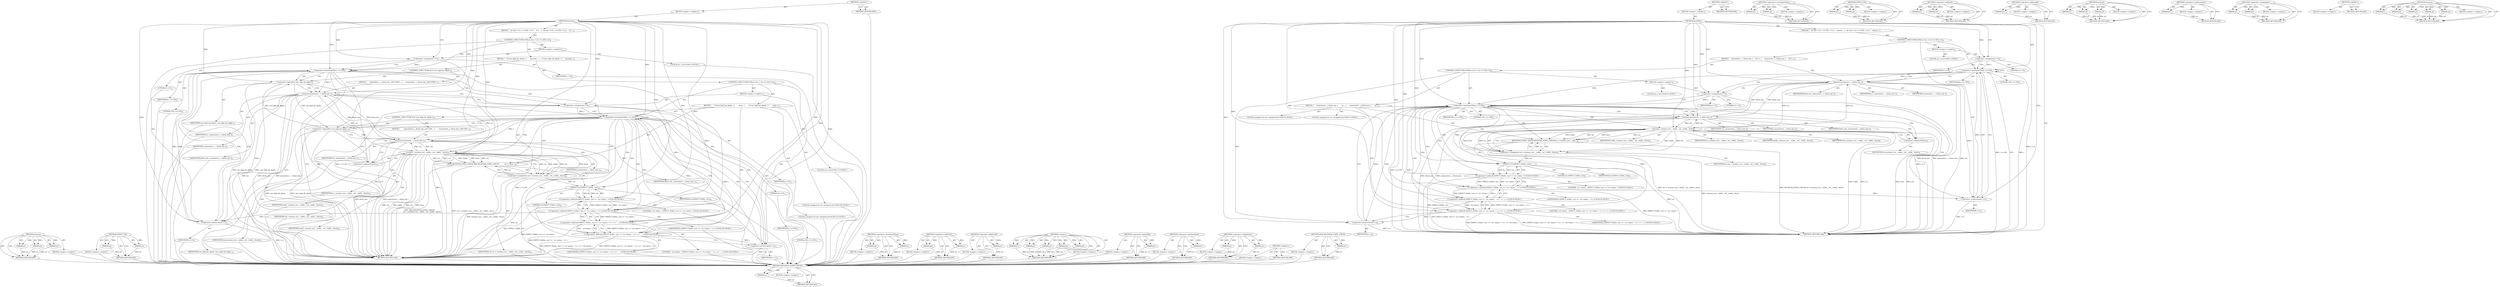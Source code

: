 digraph "ASM_REGISTER_STATE_CHECK" {
vulnerable_106 [label=<(METHOD,REGISTER_STATE_CHECK)>];
vulnerable_107 [label=<(PARAM,p1)>];
vulnerable_108 [label=<(BLOCK,&lt;empty&gt;,&lt;empty&gt;)>];
vulnerable_109 [label=<(METHOD_RETURN,ANY)>];
vulnerable_6 [label=<(METHOD,&lt;global&gt;)<SUB>1</SUB>>];
vulnerable_7 [label=<(BLOCK,&lt;empty&gt;,&lt;empty&gt;)<SUB>1</SUB>>];
vulnerable_8 [label=<(METHOD,ZeroTest)<SUB>1</SUB>>];
vulnerable_9 [label=<(BLOCK,{
   for (int i = 0; i &lt;= 255; ++i) {
    memse...,{
   for (int i = 0; i &lt;= 255; ++i) {
    memse...)<SUB>1</SUB>>];
vulnerable_10 [label=<(CONTROL_STRUCTURE,FOR,for (int i = 0;i &lt;= 255;++i))<SUB>2</SUB>>];
vulnerable_11 [label=<(BLOCK,&lt;empty&gt;,&lt;empty&gt;)<SUB>2</SUB>>];
vulnerable_12 [label="<(LOCAL,int i: int)<SUB>2</SUB>>"];
vulnerable_13 [label=<(&lt;operator&gt;.assignment,i = 0)<SUB>2</SUB>>];
vulnerable_14 [label=<(IDENTIFIER,i,i = 0)<SUB>2</SUB>>];
vulnerable_15 [label=<(LITERAL,0,i = 0)<SUB>2</SUB>>];
vulnerable_16 [label=<(&lt;operator&gt;.lessEqualsThan,i &lt;= 255)<SUB>2</SUB>>];
vulnerable_17 [label=<(IDENTIFIER,i,i &lt;= 255)<SUB>2</SUB>>];
vulnerable_18 [label=<(LITERAL,255,i &lt;= 255)<SUB>2</SUB>>];
vulnerable_19 [label=<(&lt;operator&gt;.preIncrement,++i)<SUB>2</SUB>>];
vulnerable_20 [label=<(IDENTIFIER,i,++i)<SUB>2</SUB>>];
vulnerable_21 [label=<(BLOCK,{
    memset(src_, i, block_size_);
     for (i...,{
    memset(src_, i, block_size_);
     for (i...)<SUB>2</SUB>>];
vulnerable_22 [label=<(memset,memset(src_, i, block_size_))<SUB>3</SUB>>];
vulnerable_23 [label=<(IDENTIFIER,src_,memset(src_, i, block_size_))<SUB>3</SUB>>];
vulnerable_24 [label=<(IDENTIFIER,i,memset(src_, i, block_size_))<SUB>3</SUB>>];
vulnerable_25 [label=<(IDENTIFIER,block_size_,memset(src_, i, block_size_))<SUB>3</SUB>>];
vulnerable_26 [label=<(CONTROL_STRUCTURE,FOR,for (int j = 0;j &lt;= 255;++j))<SUB>4</SUB>>];
vulnerable_27 [label=<(BLOCK,&lt;empty&gt;,&lt;empty&gt;)<SUB>4</SUB>>];
vulnerable_28 [label="<(LOCAL,int j: int)<SUB>4</SUB>>"];
vulnerable_29 [label=<(&lt;operator&gt;.assignment,j = 0)<SUB>4</SUB>>];
vulnerable_30 [label=<(IDENTIFIER,j,j = 0)<SUB>4</SUB>>];
vulnerable_31 [label=<(LITERAL,0,j = 0)<SUB>4</SUB>>];
vulnerable_32 [label=<(&lt;operator&gt;.lessEqualsThan,j &lt;= 255)<SUB>4</SUB>>];
vulnerable_33 [label=<(IDENTIFIER,j,j &lt;= 255)<SUB>4</SUB>>];
vulnerable_34 [label=<(LITERAL,255,j &lt;= 255)<SUB>4</SUB>>];
vulnerable_35 [label=<(&lt;operator&gt;.preIncrement,++j)<SUB>4</SUB>>];
vulnerable_36 [label=<(IDENTIFIER,j,++j)<SUB>4</SUB>>];
vulnerable_37 [label=<(BLOCK,{
      memset(ref_, j, block_size_);
       un...,{
      memset(ref_, j, block_size_);
       un...)<SUB>4</SUB>>];
vulnerable_38 [label=<(memset,memset(ref_, j, block_size_))<SUB>5</SUB>>];
vulnerable_39 [label=<(IDENTIFIER,ref_,memset(ref_, j, block_size_))<SUB>5</SUB>>];
vulnerable_40 [label=<(IDENTIFIER,j,memset(ref_, j, block_size_))<SUB>5</SUB>>];
vulnerable_41 [label=<(IDENTIFIER,block_size_,memset(ref_, j, block_size_))<SUB>5</SUB>>];
vulnerable_42 [label="<(LOCAL,unsigned int sse: unsigned int)<SUB>6</SUB>>"];
vulnerable_43 [label="<(LOCAL,unsigned int var: unsigned int)<SUB>7</SUB>>"];
vulnerable_44 [label=<(REGISTER_STATE_CHECK,REGISTER_STATE_CHECK(var = variance_(src_, widt...)<SUB>8</SUB>>];
vulnerable_45 [label=<(&lt;operator&gt;.assignment,var = variance_(src_, width_, ref_, width_, &amp;sse))<SUB>8</SUB>>];
vulnerable_46 [label=<(IDENTIFIER,var,var = variance_(src_, width_, ref_, width_, &amp;sse))<SUB>8</SUB>>];
vulnerable_47 [label=<(variance_,variance_(src_, width_, ref_, width_, &amp;sse))<SUB>8</SUB>>];
vulnerable_48 [label=<(IDENTIFIER,src_,variance_(src_, width_, ref_, width_, &amp;sse))<SUB>8</SUB>>];
vulnerable_49 [label=<(IDENTIFIER,width_,variance_(src_, width_, ref_, width_, &amp;sse))<SUB>8</SUB>>];
vulnerable_50 [label=<(IDENTIFIER,ref_,variance_(src_, width_, ref_, width_, &amp;sse))<SUB>8</SUB>>];
vulnerable_51 [label=<(IDENTIFIER,width_,variance_(src_, width_, ref_, width_, &amp;sse))<SUB>8</SUB>>];
vulnerable_52 [label=<(&lt;operator&gt;.addressOf,&amp;sse)<SUB>8</SUB>>];
vulnerable_53 [label=<(IDENTIFIER,sse,variance_(src_, width_, ref_, width_, &amp;sse))<SUB>8</SUB>>];
vulnerable_54 [label="<(&lt;operator&gt;.shiftLeft,EXPECT_EQ(0u, var) &lt;&lt; &quot;src values: &quot; &lt;&lt; i &lt;&lt; &quot;r...)<SUB>9</SUB>>"];
vulnerable_55 [label="<(&lt;operator&gt;.shiftLeft,EXPECT_EQ(0u, var) &lt;&lt; &quot;src values: &quot; &lt;&lt; i &lt;&lt; &quot;r...)<SUB>9</SUB>>"];
vulnerable_56 [label="<(&lt;operator&gt;.shiftLeft,EXPECT_EQ(0u, var) &lt;&lt; &quot;src values: &quot; &lt;&lt; i)<SUB>9</SUB>>"];
vulnerable_57 [label="<(&lt;operator&gt;.shiftLeft,EXPECT_EQ(0u, var) &lt;&lt; &quot;src values: &quot;)<SUB>9</SUB>>"];
vulnerable_58 [label=<(EXPECT_EQ,EXPECT_EQ(0u, var))<SUB>9</SUB>>];
vulnerable_59 [label=<(LITERAL,0u,EXPECT_EQ(0u, var))<SUB>9</SUB>>];
vulnerable_60 [label=<(IDENTIFIER,var,EXPECT_EQ(0u, var))<SUB>9</SUB>>];
vulnerable_61 [label="<(LITERAL,&quot;src values: &quot;,EXPECT_EQ(0u, var) &lt;&lt; &quot;src values: &quot;)<SUB>9</SUB>>"];
vulnerable_62 [label="<(IDENTIFIER,i,EXPECT_EQ(0u, var) &lt;&lt; &quot;src values: &quot; &lt;&lt; i)<SUB>9</SUB>>"];
vulnerable_63 [label="<(LITERAL,&quot;ref values: &quot;,EXPECT_EQ(0u, var) &lt;&lt; &quot;src values: &quot; &lt;&lt; i &lt;&lt; &quot;r...)<SUB>9</SUB>>"];
vulnerable_64 [label="<(IDENTIFIER,j,EXPECT_EQ(0u, var) &lt;&lt; &quot;src values: &quot; &lt;&lt; i &lt;&lt; &quot;r...)<SUB>9</SUB>>"];
vulnerable_65 [label=<(METHOD_RETURN,void)<SUB>1</SUB>>];
vulnerable_67 [label=<(METHOD_RETURN,ANY)<SUB>1</SUB>>];
vulnerable_91 [label=<(METHOD,&lt;operator&gt;.lessEqualsThan)>];
vulnerable_92 [label=<(PARAM,p1)>];
vulnerable_93 [label=<(PARAM,p2)>];
vulnerable_94 [label=<(BLOCK,&lt;empty&gt;,&lt;empty&gt;)>];
vulnerable_95 [label=<(METHOD_RETURN,ANY)>];
vulnerable_127 [label=<(METHOD,EXPECT_EQ)>];
vulnerable_128 [label=<(PARAM,p1)>];
vulnerable_129 [label=<(PARAM,p2)>];
vulnerable_130 [label=<(BLOCK,&lt;empty&gt;,&lt;empty&gt;)>];
vulnerable_131 [label=<(METHOD_RETURN,ANY)>];
vulnerable_122 [label=<(METHOD,&lt;operator&gt;.shiftLeft)>];
vulnerable_123 [label=<(PARAM,p1)>];
vulnerable_124 [label=<(PARAM,p2)>];
vulnerable_125 [label=<(BLOCK,&lt;empty&gt;,&lt;empty&gt;)>];
vulnerable_126 [label=<(METHOD_RETURN,ANY)>];
vulnerable_118 [label=<(METHOD,&lt;operator&gt;.addressOf)>];
vulnerable_119 [label=<(PARAM,p1)>];
vulnerable_120 [label=<(BLOCK,&lt;empty&gt;,&lt;empty&gt;)>];
vulnerable_121 [label=<(METHOD_RETURN,ANY)>];
vulnerable_100 [label=<(METHOD,memset)>];
vulnerable_101 [label=<(PARAM,p1)>];
vulnerable_102 [label=<(PARAM,p2)>];
vulnerable_103 [label=<(PARAM,p3)>];
vulnerable_104 [label=<(BLOCK,&lt;empty&gt;,&lt;empty&gt;)>];
vulnerable_105 [label=<(METHOD_RETURN,ANY)>];
vulnerable_96 [label=<(METHOD,&lt;operator&gt;.preIncrement)>];
vulnerable_97 [label=<(PARAM,p1)>];
vulnerable_98 [label=<(BLOCK,&lt;empty&gt;,&lt;empty&gt;)>];
vulnerable_99 [label=<(METHOD_RETURN,ANY)>];
vulnerable_86 [label=<(METHOD,&lt;operator&gt;.assignment)>];
vulnerable_87 [label=<(PARAM,p1)>];
vulnerable_88 [label=<(PARAM,p2)>];
vulnerable_89 [label=<(BLOCK,&lt;empty&gt;,&lt;empty&gt;)>];
vulnerable_90 [label=<(METHOD_RETURN,ANY)>];
vulnerable_80 [label=<(METHOD,&lt;global&gt;)<SUB>1</SUB>>];
vulnerable_81 [label=<(BLOCK,&lt;empty&gt;,&lt;empty&gt;)>];
vulnerable_82 [label=<(METHOD_RETURN,ANY)>];
vulnerable_110 [label=<(METHOD,variance_)>];
vulnerable_111 [label=<(PARAM,p1)>];
vulnerable_112 [label=<(PARAM,p2)>];
vulnerable_113 [label=<(PARAM,p3)>];
vulnerable_114 [label=<(PARAM,p4)>];
vulnerable_115 [label=<(PARAM,p5)>];
vulnerable_116 [label=<(BLOCK,&lt;empty&gt;,&lt;empty&gt;)>];
vulnerable_117 [label=<(METHOD_RETURN,ANY)>];
fixed_114 [label=<(METHOD,memset)>];
fixed_115 [label=<(PARAM,p1)>];
fixed_116 [label=<(PARAM,p2)>];
fixed_117 [label=<(PARAM,p3)>];
fixed_118 [label=<(BLOCK,&lt;empty&gt;,&lt;empty&gt;)>];
fixed_119 [label=<(METHOD_RETURN,ANY)>];
fixed_141 [label=<(METHOD,EXPECT_EQ)>];
fixed_142 [label=<(PARAM,p1)>];
fixed_143 [label=<(PARAM,p2)>];
fixed_144 [label=<(BLOCK,&lt;empty&gt;,&lt;empty&gt;)>];
fixed_145 [label=<(METHOD_RETURN,ANY)>];
fixed_6 [label=<(METHOD,&lt;global&gt;)<SUB>1</SUB>>];
fixed_7 [label=<(BLOCK,&lt;empty&gt;,&lt;empty&gt;)<SUB>1</SUB>>];
fixed_8 [label=<(METHOD,ZeroTest)<SUB>1</SUB>>];
fixed_9 [label=<(BLOCK,{
   for (int i = 0; i &lt;= 255; ++i) {
    if (!...,{
   for (int i = 0; i &lt;= 255; ++i) {
    if (!...)<SUB>1</SUB>>];
fixed_10 [label=<(CONTROL_STRUCTURE,FOR,for (int i = 0;i &lt;= 255;++i))<SUB>2</SUB>>];
fixed_11 [label=<(BLOCK,&lt;empty&gt;,&lt;empty&gt;)<SUB>2</SUB>>];
fixed_12 [label="<(LOCAL,int i: int)<SUB>2</SUB>>"];
fixed_13 [label=<(&lt;operator&gt;.assignment,i = 0)<SUB>2</SUB>>];
fixed_14 [label=<(IDENTIFIER,i,i = 0)<SUB>2</SUB>>];
fixed_15 [label=<(LITERAL,0,i = 0)<SUB>2</SUB>>];
fixed_16 [label=<(&lt;operator&gt;.lessEqualsThan,i &lt;= 255)<SUB>2</SUB>>];
fixed_17 [label=<(IDENTIFIER,i,i &lt;= 255)<SUB>2</SUB>>];
fixed_18 [label=<(LITERAL,255,i &lt;= 255)<SUB>2</SUB>>];
fixed_19 [label=<(&lt;operator&gt;.preIncrement,++i)<SUB>2</SUB>>];
fixed_20 [label=<(IDENTIFIER,i,++i)<SUB>2</SUB>>];
fixed_21 [label=<(BLOCK,{
    if (!use_high_bit_depth_) {
      memset(...,{
    if (!use_high_bit_depth_) {
      memset(...)<SUB>2</SUB>>];
fixed_22 [label=<(CONTROL_STRUCTURE,IF,if (!use_high_bit_depth_))<SUB>3</SUB>>];
fixed_23 [label=<(&lt;operator&gt;.logicalNot,!use_high_bit_depth_)<SUB>3</SUB>>];
fixed_24 [label=<(IDENTIFIER,use_high_bit_depth_,!use_high_bit_depth_)<SUB>3</SUB>>];
fixed_25 [label=<(BLOCK,{
      memset(src_, i, block_size_);
#if CONFI...,{
      memset(src_, i, block_size_);
#if CONFI...)<SUB>3</SUB>>];
fixed_26 [label=<(memset,memset(src_, i, block_size_))<SUB>4</SUB>>];
fixed_27 [label=<(IDENTIFIER,src_,memset(src_, i, block_size_))<SUB>4</SUB>>];
fixed_28 [label=<(IDENTIFIER,i,memset(src_, i, block_size_))<SUB>4</SUB>>];
fixed_29 [label=<(IDENTIFIER,block_size_,memset(src_, i, block_size_))<SUB>4</SUB>>];
fixed_30 [label=<(CONTROL_STRUCTURE,FOR,for (int j = 0;j &lt;= 255;++j))<SUB>11</SUB>>];
fixed_31 [label=<(BLOCK,&lt;empty&gt;,&lt;empty&gt;)<SUB>11</SUB>>];
fixed_32 [label="<(LOCAL,int j: int)<SUB>11</SUB>>"];
fixed_33 [label=<(&lt;operator&gt;.assignment,j = 0)<SUB>11</SUB>>];
fixed_34 [label=<(IDENTIFIER,j,j = 0)<SUB>11</SUB>>];
fixed_35 [label=<(LITERAL,0,j = 0)<SUB>11</SUB>>];
fixed_36 [label=<(&lt;operator&gt;.lessEqualsThan,j &lt;= 255)<SUB>11</SUB>>];
fixed_37 [label=<(IDENTIFIER,j,j &lt;= 255)<SUB>11</SUB>>];
fixed_38 [label=<(LITERAL,255,j &lt;= 255)<SUB>11</SUB>>];
fixed_39 [label=<(&lt;operator&gt;.preIncrement,++j)<SUB>11</SUB>>];
fixed_40 [label=<(IDENTIFIER,j,++j)<SUB>11</SUB>>];
fixed_41 [label=<(BLOCK,{
      if (!use_high_bit_depth_) {
        mem...,{
      if (!use_high_bit_depth_) {
        mem...)<SUB>11</SUB>>];
fixed_42 [label=<(CONTROL_STRUCTURE,IF,if (!use_high_bit_depth_))<SUB>12</SUB>>];
fixed_43 [label=<(&lt;operator&gt;.logicalNot,!use_high_bit_depth_)<SUB>12</SUB>>];
fixed_44 [label=<(IDENTIFIER,use_high_bit_depth_,!use_high_bit_depth_)<SUB>12</SUB>>];
fixed_45 [label=<(BLOCK,{
        memset(ref_, j, block_size_);
#if CON...,{
        memset(ref_, j, block_size_);
#if CON...)<SUB>12</SUB>>];
fixed_46 [label=<(memset,memset(ref_, j, block_size_))<SUB>13</SUB>>];
fixed_47 [label=<(IDENTIFIER,ref_,memset(ref_, j, block_size_))<SUB>13</SUB>>];
fixed_48 [label=<(IDENTIFIER,j,memset(ref_, j, block_size_))<SUB>13</SUB>>];
fixed_49 [label=<(IDENTIFIER,block_size_,memset(ref_, j, block_size_))<SUB>13</SUB>>];
fixed_50 [label="<(LOCAL,unsigned int sse: unsigned int)<SUB>20</SUB>>"];
fixed_51 [label="<(LOCAL,unsigned int var: unsigned int)<SUB>21</SUB>>"];
fixed_52 [label=<(ASM_REGISTER_STATE_CHECK,ASM_REGISTER_STATE_CHECK(
          var = varia...)<SUB>22</SUB>>];
fixed_53 [label=<(&lt;operator&gt;.assignment,var = variance_(src_, width_, ref_, width_, &amp;sse))<SUB>23</SUB>>];
fixed_54 [label=<(IDENTIFIER,var,var = variance_(src_, width_, ref_, width_, &amp;sse))<SUB>23</SUB>>];
fixed_55 [label=<(variance_,variance_(src_, width_, ref_, width_, &amp;sse))<SUB>23</SUB>>];
fixed_56 [label=<(IDENTIFIER,src_,variance_(src_, width_, ref_, width_, &amp;sse))<SUB>23</SUB>>];
fixed_57 [label=<(IDENTIFIER,width_,variance_(src_, width_, ref_, width_, &amp;sse))<SUB>23</SUB>>];
fixed_58 [label=<(IDENTIFIER,ref_,variance_(src_, width_, ref_, width_, &amp;sse))<SUB>23</SUB>>];
fixed_59 [label=<(IDENTIFIER,width_,variance_(src_, width_, ref_, width_, &amp;sse))<SUB>23</SUB>>];
fixed_60 [label=<(&lt;operator&gt;.addressOf,&amp;sse)<SUB>23</SUB>>];
fixed_61 [label=<(IDENTIFIER,sse,variance_(src_, width_, ref_, width_, &amp;sse))<SUB>23</SUB>>];
fixed_62 [label="<(&lt;operator&gt;.shiftLeft,EXPECT_EQ(0u, var) &lt;&lt; &quot;src values: &quot; &lt;&lt; i &lt;&lt; &quot; ...)<SUB>24</SUB>>"];
fixed_63 [label="<(&lt;operator&gt;.shiftLeft,EXPECT_EQ(0u, var) &lt;&lt; &quot;src values: &quot; &lt;&lt; i &lt;&lt; &quot; ...)<SUB>24</SUB>>"];
fixed_64 [label="<(&lt;operator&gt;.shiftLeft,EXPECT_EQ(0u, var) &lt;&lt; &quot;src values: &quot; &lt;&lt; i)<SUB>24</SUB>>"];
fixed_65 [label="<(&lt;operator&gt;.shiftLeft,EXPECT_EQ(0u, var) &lt;&lt; &quot;src values: &quot;)<SUB>24</SUB>>"];
fixed_66 [label=<(EXPECT_EQ,EXPECT_EQ(0u, var))<SUB>24</SUB>>];
fixed_67 [label=<(LITERAL,0u,EXPECT_EQ(0u, var))<SUB>24</SUB>>];
fixed_68 [label=<(IDENTIFIER,var,EXPECT_EQ(0u, var))<SUB>24</SUB>>];
fixed_69 [label="<(LITERAL,&quot;src values: &quot;,EXPECT_EQ(0u, var) &lt;&lt; &quot;src values: &quot;)<SUB>24</SUB>>"];
fixed_70 [label="<(IDENTIFIER,i,EXPECT_EQ(0u, var) &lt;&lt; &quot;src values: &quot; &lt;&lt; i)<SUB>24</SUB>>"];
fixed_71 [label="<(LITERAL,&quot; ref values: &quot;,EXPECT_EQ(0u, var) &lt;&lt; &quot;src values: &quot; &lt;&lt; i &lt;&lt; &quot; ...)<SUB>24</SUB>>"];
fixed_72 [label="<(IDENTIFIER,j,EXPECT_EQ(0u, var) &lt;&lt; &quot;src values: &quot; &lt;&lt; i &lt;&lt; &quot; ...)<SUB>24</SUB>>"];
fixed_73 [label=<(METHOD_RETURN,void)<SUB>1</SUB>>];
fixed_75 [label=<(METHOD_RETURN,ANY)<SUB>1</SUB>>];
fixed_101 [label=<(METHOD,&lt;operator&gt;.lessEqualsThan)>];
fixed_102 [label=<(PARAM,p1)>];
fixed_103 [label=<(PARAM,p2)>];
fixed_104 [label=<(BLOCK,&lt;empty&gt;,&lt;empty&gt;)>];
fixed_105 [label=<(METHOD_RETURN,ANY)>];
fixed_136 [label=<(METHOD,&lt;operator&gt;.shiftLeft)>];
fixed_137 [label=<(PARAM,p1)>];
fixed_138 [label=<(PARAM,p2)>];
fixed_139 [label=<(BLOCK,&lt;empty&gt;,&lt;empty&gt;)>];
fixed_140 [label=<(METHOD_RETURN,ANY)>];
fixed_132 [label=<(METHOD,&lt;operator&gt;.addressOf)>];
fixed_133 [label=<(PARAM,p1)>];
fixed_134 [label=<(BLOCK,&lt;empty&gt;,&lt;empty&gt;)>];
fixed_135 [label=<(METHOD_RETURN,ANY)>];
fixed_124 [label=<(METHOD,variance_)>];
fixed_125 [label=<(PARAM,p1)>];
fixed_126 [label=<(PARAM,p2)>];
fixed_127 [label=<(PARAM,p3)>];
fixed_128 [label=<(PARAM,p4)>];
fixed_129 [label=<(PARAM,p5)>];
fixed_130 [label=<(BLOCK,&lt;empty&gt;,&lt;empty&gt;)>];
fixed_131 [label=<(METHOD_RETURN,ANY)>];
fixed_110 [label=<(METHOD,&lt;operator&gt;.logicalNot)>];
fixed_111 [label=<(PARAM,p1)>];
fixed_112 [label=<(BLOCK,&lt;empty&gt;,&lt;empty&gt;)>];
fixed_113 [label=<(METHOD_RETURN,ANY)>];
fixed_106 [label=<(METHOD,&lt;operator&gt;.preIncrement)>];
fixed_107 [label=<(PARAM,p1)>];
fixed_108 [label=<(BLOCK,&lt;empty&gt;,&lt;empty&gt;)>];
fixed_109 [label=<(METHOD_RETURN,ANY)>];
fixed_96 [label=<(METHOD,&lt;operator&gt;.assignment)>];
fixed_97 [label=<(PARAM,p1)>];
fixed_98 [label=<(PARAM,p2)>];
fixed_99 [label=<(BLOCK,&lt;empty&gt;,&lt;empty&gt;)>];
fixed_100 [label=<(METHOD_RETURN,ANY)>];
fixed_90 [label=<(METHOD,&lt;global&gt;)<SUB>1</SUB>>];
fixed_91 [label=<(BLOCK,&lt;empty&gt;,&lt;empty&gt;)>];
fixed_92 [label=<(METHOD_RETURN,ANY)>];
fixed_120 [label=<(METHOD,ASM_REGISTER_STATE_CHECK)>];
fixed_121 [label=<(PARAM,p1)>];
fixed_122 [label=<(BLOCK,&lt;empty&gt;,&lt;empty&gt;)>];
fixed_123 [label=<(METHOD_RETURN,ANY)>];
vulnerable_106 -> vulnerable_107  [key=0, label="AST: "];
vulnerable_106 -> vulnerable_107  [key=1, label="DDG: "];
vulnerable_106 -> vulnerable_108  [key=0, label="AST: "];
vulnerable_106 -> vulnerable_109  [key=0, label="AST: "];
vulnerable_106 -> vulnerable_109  [key=1, label="CFG: "];
vulnerable_107 -> vulnerable_109  [key=0, label="DDG: p1"];
vulnerable_6 -> vulnerable_7  [key=0, label="AST: "];
vulnerable_6 -> vulnerable_67  [key=0, label="AST: "];
vulnerable_6 -> vulnerable_67  [key=1, label="CFG: "];
vulnerable_7 -> vulnerable_8  [key=0, label="AST: "];
vulnerable_8 -> vulnerable_9  [key=0, label="AST: "];
vulnerable_8 -> vulnerable_65  [key=0, label="AST: "];
vulnerable_8 -> vulnerable_13  [key=0, label="CFG: "];
vulnerable_8 -> vulnerable_13  [key=1, label="DDG: "];
vulnerable_8 -> vulnerable_16  [key=0, label="DDG: "];
vulnerable_8 -> vulnerable_19  [key=0, label="DDG: "];
vulnerable_8 -> vulnerable_22  [key=0, label="DDG: "];
vulnerable_8 -> vulnerable_29  [key=0, label="DDG: "];
vulnerable_8 -> vulnerable_32  [key=0, label="DDG: "];
vulnerable_8 -> vulnerable_35  [key=0, label="DDG: "];
vulnerable_8 -> vulnerable_38  [key=0, label="DDG: "];
vulnerable_8 -> vulnerable_54  [key=0, label="DDG: "];
vulnerable_8 -> vulnerable_55  [key=0, label="DDG: "];
vulnerable_8 -> vulnerable_47  [key=0, label="DDG: "];
vulnerable_8 -> vulnerable_56  [key=0, label="DDG: "];
vulnerable_8 -> vulnerable_57  [key=0, label="DDG: "];
vulnerable_8 -> vulnerable_58  [key=0, label="DDG: "];
vulnerable_9 -> vulnerable_10  [key=0, label="AST: "];
vulnerable_10 -> vulnerable_11  [key=0, label="AST: "];
vulnerable_10 -> vulnerable_16  [key=0, label="AST: "];
vulnerable_10 -> vulnerable_19  [key=0, label="AST: "];
vulnerable_10 -> vulnerable_21  [key=0, label="AST: "];
vulnerable_11 -> vulnerable_12  [key=0, label="AST: "];
vulnerable_11 -> vulnerable_13  [key=0, label="AST: "];
vulnerable_13 -> vulnerable_14  [key=0, label="AST: "];
vulnerable_13 -> vulnerable_15  [key=0, label="AST: "];
vulnerable_13 -> vulnerable_16  [key=0, label="CFG: "];
vulnerable_13 -> vulnerable_16  [key=1, label="DDG: i"];
vulnerable_13 -> vulnerable_65  [key=0, label="DDG: i = 0"];
vulnerable_16 -> vulnerable_17  [key=0, label="AST: "];
vulnerable_16 -> vulnerable_18  [key=0, label="AST: "];
vulnerable_16 -> vulnerable_65  [key=0, label="CFG: "];
vulnerable_16 -> vulnerable_65  [key=1, label="DDG: i"];
vulnerable_16 -> vulnerable_65  [key=2, label="DDG: i &lt;= 255"];
vulnerable_16 -> vulnerable_22  [key=0, label="CFG: "];
vulnerable_16 -> vulnerable_22  [key=1, label="DDG: i"];
vulnerable_16 -> vulnerable_22  [key=2, label="CDG: "];
vulnerable_16 -> vulnerable_16  [key=0, label="CDG: "];
vulnerable_16 -> vulnerable_32  [key=0, label="CDG: "];
vulnerable_16 -> vulnerable_19  [key=0, label="CDG: "];
vulnerable_16 -> vulnerable_29  [key=0, label="CDG: "];
vulnerable_19 -> vulnerable_20  [key=0, label="AST: "];
vulnerable_19 -> vulnerable_16  [key=0, label="CFG: "];
vulnerable_19 -> vulnerable_16  [key=1, label="DDG: i"];
vulnerable_19 -> vulnerable_65  [key=0, label="DDG: ++i"];
vulnerable_21 -> vulnerable_22  [key=0, label="AST: "];
vulnerable_21 -> vulnerable_26  [key=0, label="AST: "];
vulnerable_22 -> vulnerable_23  [key=0, label="AST: "];
vulnerable_22 -> vulnerable_24  [key=0, label="AST: "];
vulnerable_22 -> vulnerable_25  [key=0, label="AST: "];
vulnerable_22 -> vulnerable_29  [key=0, label="CFG: "];
vulnerable_22 -> vulnerable_65  [key=0, label="DDG: src_"];
vulnerable_22 -> vulnerable_65  [key=1, label="DDG: block_size_"];
vulnerable_22 -> vulnerable_65  [key=2, label="DDG: memset(src_, i, block_size_)"];
vulnerable_22 -> vulnerable_19  [key=0, label="DDG: i"];
vulnerable_22 -> vulnerable_38  [key=0, label="DDG: block_size_"];
vulnerable_22 -> vulnerable_47  [key=0, label="DDG: src_"];
vulnerable_22 -> vulnerable_56  [key=0, label="DDG: i"];
vulnerable_26 -> vulnerable_27  [key=0, label="AST: "];
vulnerable_26 -> vulnerable_32  [key=0, label="AST: "];
vulnerable_26 -> vulnerable_35  [key=0, label="AST: "];
vulnerable_26 -> vulnerable_37  [key=0, label="AST: "];
vulnerable_27 -> vulnerable_28  [key=0, label="AST: "];
vulnerable_27 -> vulnerable_29  [key=0, label="AST: "];
vulnerable_29 -> vulnerable_30  [key=0, label="AST: "];
vulnerable_29 -> vulnerable_31  [key=0, label="AST: "];
vulnerable_29 -> vulnerable_32  [key=0, label="CFG: "];
vulnerable_29 -> vulnerable_32  [key=1, label="DDG: j"];
vulnerable_29 -> vulnerable_65  [key=0, label="DDG: j = 0"];
vulnerable_32 -> vulnerable_33  [key=0, label="AST: "];
vulnerable_32 -> vulnerable_34  [key=0, label="AST: "];
vulnerable_32 -> vulnerable_38  [key=0, label="CFG: "];
vulnerable_32 -> vulnerable_38  [key=1, label="DDG: j"];
vulnerable_32 -> vulnerable_38  [key=2, label="CDG: "];
vulnerable_32 -> vulnerable_19  [key=0, label="CFG: "];
vulnerable_32 -> vulnerable_65  [key=0, label="DDG: j"];
vulnerable_32 -> vulnerable_65  [key=1, label="DDG: j &lt;= 255"];
vulnerable_32 -> vulnerable_47  [key=0, label="CDG: "];
vulnerable_32 -> vulnerable_32  [key=0, label="CDG: "];
vulnerable_32 -> vulnerable_58  [key=0, label="CDG: "];
vulnerable_32 -> vulnerable_57  [key=0, label="CDG: "];
vulnerable_32 -> vulnerable_52  [key=0, label="CDG: "];
vulnerable_32 -> vulnerable_56  [key=0, label="CDG: "];
vulnerable_32 -> vulnerable_45  [key=0, label="CDG: "];
vulnerable_32 -> vulnerable_44  [key=0, label="CDG: "];
vulnerable_32 -> vulnerable_35  [key=0, label="CDG: "];
vulnerable_32 -> vulnerable_55  [key=0, label="CDG: "];
vulnerable_32 -> vulnerable_54  [key=0, label="CDG: "];
vulnerable_35 -> vulnerable_36  [key=0, label="AST: "];
vulnerable_35 -> vulnerable_32  [key=0, label="CFG: "];
vulnerable_35 -> vulnerable_32  [key=1, label="DDG: j"];
vulnerable_35 -> vulnerable_65  [key=0, label="DDG: ++j"];
vulnerable_37 -> vulnerable_38  [key=0, label="AST: "];
vulnerable_37 -> vulnerable_42  [key=0, label="AST: "];
vulnerable_37 -> vulnerable_43  [key=0, label="AST: "];
vulnerable_37 -> vulnerable_44  [key=0, label="AST: "];
vulnerable_37 -> vulnerable_54  [key=0, label="AST: "];
vulnerable_38 -> vulnerable_39  [key=0, label="AST: "];
vulnerable_38 -> vulnerable_40  [key=0, label="AST: "];
vulnerable_38 -> vulnerable_41  [key=0, label="AST: "];
vulnerable_38 -> vulnerable_52  [key=0, label="CFG: "];
vulnerable_38 -> vulnerable_65  [key=0, label="DDG: block_size_"];
vulnerable_38 -> vulnerable_65  [key=1, label="DDG: memset(ref_, j, block_size_)"];
vulnerable_38 -> vulnerable_22  [key=0, label="DDG: block_size_"];
vulnerable_38 -> vulnerable_54  [key=0, label="DDG: j"];
vulnerable_38 -> vulnerable_47  [key=0, label="DDG: ref_"];
vulnerable_44 -> vulnerable_45  [key=0, label="AST: "];
vulnerable_44 -> vulnerable_58  [key=0, label="CFG: "];
vulnerable_44 -> vulnerable_65  [key=0, label="DDG: var = variance_(src_, width_, ref_, width_, &amp;sse)"];
vulnerable_44 -> vulnerable_65  [key=1, label="DDG: REGISTER_STATE_CHECK(var = variance_(src_, width_, ref_, width_, &amp;sse))"];
vulnerable_45 -> vulnerable_46  [key=0, label="AST: "];
vulnerable_45 -> vulnerable_47  [key=0, label="AST: "];
vulnerable_45 -> vulnerable_44  [key=0, label="CFG: "];
vulnerable_45 -> vulnerable_44  [key=1, label="DDG: var"];
vulnerable_45 -> vulnerable_65  [key=0, label="DDG: variance_(src_, width_, ref_, width_, &amp;sse)"];
vulnerable_45 -> vulnerable_58  [key=0, label="DDG: var"];
vulnerable_47 -> vulnerable_48  [key=0, label="AST: "];
vulnerable_47 -> vulnerable_49  [key=0, label="AST: "];
vulnerable_47 -> vulnerable_50  [key=0, label="AST: "];
vulnerable_47 -> vulnerable_51  [key=0, label="AST: "];
vulnerable_47 -> vulnerable_52  [key=0, label="AST: "];
vulnerable_47 -> vulnerable_45  [key=0, label="CFG: "];
vulnerable_47 -> vulnerable_45  [key=1, label="DDG: width_"];
vulnerable_47 -> vulnerable_45  [key=2, label="DDG: ref_"];
vulnerable_47 -> vulnerable_45  [key=3, label="DDG: &amp;sse"];
vulnerable_47 -> vulnerable_45  [key=4, label="DDG: src_"];
vulnerable_47 -> vulnerable_65  [key=0, label="DDG: src_"];
vulnerable_47 -> vulnerable_65  [key=1, label="DDG: width_"];
vulnerable_47 -> vulnerable_65  [key=2, label="DDG: ref_"];
vulnerable_47 -> vulnerable_65  [key=3, label="DDG: &amp;sse"];
vulnerable_47 -> vulnerable_22  [key=0, label="DDG: src_"];
vulnerable_47 -> vulnerable_38  [key=0, label="DDG: ref_"];
vulnerable_47 -> vulnerable_44  [key=0, label="DDG: width_"];
vulnerable_47 -> vulnerable_44  [key=1, label="DDG: ref_"];
vulnerable_47 -> vulnerable_44  [key=2, label="DDG: &amp;sse"];
vulnerable_47 -> vulnerable_44  [key=3, label="DDG: src_"];
vulnerable_52 -> vulnerable_53  [key=0, label="AST: "];
vulnerable_52 -> vulnerable_47  [key=0, label="CFG: "];
vulnerable_54 -> vulnerable_55  [key=0, label="AST: "];
vulnerable_54 -> vulnerable_64  [key=0, label="AST: "];
vulnerable_54 -> vulnerable_35  [key=0, label="CFG: "];
vulnerable_54 -> vulnerable_35  [key=1, label="DDG: j"];
vulnerable_54 -> vulnerable_65  [key=0, label="DDG: EXPECT_EQ(0u, var) &lt;&lt; &quot;src values: &quot; &lt;&lt; i &lt;&lt; &quot;ref values: &quot;"];
vulnerable_54 -> vulnerable_65  [key=1, label="DDG: EXPECT_EQ(0u, var) &lt;&lt; &quot;src values: &quot; &lt;&lt; i &lt;&lt; &quot;ref values: &quot; &lt;&lt; j"];
vulnerable_55 -> vulnerable_56  [key=0, label="AST: "];
vulnerable_55 -> vulnerable_63  [key=0, label="AST: "];
vulnerable_55 -> vulnerable_54  [key=0, label="CFG: "];
vulnerable_55 -> vulnerable_54  [key=1, label="DDG: EXPECT_EQ(0u, var) &lt;&lt; &quot;src values: &quot; &lt;&lt; i"];
vulnerable_55 -> vulnerable_54  [key=2, label="DDG: &quot;ref values: &quot;"];
vulnerable_55 -> vulnerable_65  [key=0, label="DDG: EXPECT_EQ(0u, var) &lt;&lt; &quot;src values: &quot; &lt;&lt; i"];
vulnerable_56 -> vulnerable_57  [key=0, label="AST: "];
vulnerable_56 -> vulnerable_62  [key=0, label="AST: "];
vulnerable_56 -> vulnerable_55  [key=0, label="CFG: "];
vulnerable_56 -> vulnerable_55  [key=1, label="DDG: EXPECT_EQ(0u, var) &lt;&lt; &quot;src values: &quot;"];
vulnerable_56 -> vulnerable_55  [key=2, label="DDG: i"];
vulnerable_56 -> vulnerable_65  [key=0, label="DDG: EXPECT_EQ(0u, var) &lt;&lt; &quot;src values: &quot;"];
vulnerable_56 -> vulnerable_19  [key=0, label="DDG: i"];
vulnerable_57 -> vulnerable_58  [key=0, label="AST: "];
vulnerable_57 -> vulnerable_61  [key=0, label="AST: "];
vulnerable_57 -> vulnerable_56  [key=0, label="CFG: "];
vulnerable_57 -> vulnerable_56  [key=1, label="DDG: EXPECT_EQ(0u, var)"];
vulnerable_57 -> vulnerable_56  [key=2, label="DDG: &quot;src values: &quot;"];
vulnerable_57 -> vulnerable_65  [key=0, label="DDG: EXPECT_EQ(0u, var)"];
vulnerable_58 -> vulnerable_59  [key=0, label="AST: "];
vulnerable_58 -> vulnerable_60  [key=0, label="AST: "];
vulnerable_58 -> vulnerable_57  [key=0, label="CFG: "];
vulnerable_58 -> vulnerable_57  [key=1, label="DDG: 0u"];
vulnerable_58 -> vulnerable_57  [key=2, label="DDG: var"];
vulnerable_58 -> vulnerable_65  [key=0, label="DDG: var"];
vulnerable_91 -> vulnerable_92  [key=0, label="AST: "];
vulnerable_91 -> vulnerable_92  [key=1, label="DDG: "];
vulnerable_91 -> vulnerable_94  [key=0, label="AST: "];
vulnerable_91 -> vulnerable_93  [key=0, label="AST: "];
vulnerable_91 -> vulnerable_93  [key=1, label="DDG: "];
vulnerable_91 -> vulnerable_95  [key=0, label="AST: "];
vulnerable_91 -> vulnerable_95  [key=1, label="CFG: "];
vulnerable_92 -> vulnerable_95  [key=0, label="DDG: p1"];
vulnerable_93 -> vulnerable_95  [key=0, label="DDG: p2"];
vulnerable_127 -> vulnerable_128  [key=0, label="AST: "];
vulnerable_127 -> vulnerable_128  [key=1, label="DDG: "];
vulnerable_127 -> vulnerable_130  [key=0, label="AST: "];
vulnerable_127 -> vulnerable_129  [key=0, label="AST: "];
vulnerable_127 -> vulnerable_129  [key=1, label="DDG: "];
vulnerable_127 -> vulnerable_131  [key=0, label="AST: "];
vulnerable_127 -> vulnerable_131  [key=1, label="CFG: "];
vulnerable_128 -> vulnerable_131  [key=0, label="DDG: p1"];
vulnerable_129 -> vulnerable_131  [key=0, label="DDG: p2"];
vulnerable_122 -> vulnerable_123  [key=0, label="AST: "];
vulnerable_122 -> vulnerable_123  [key=1, label="DDG: "];
vulnerable_122 -> vulnerable_125  [key=0, label="AST: "];
vulnerable_122 -> vulnerable_124  [key=0, label="AST: "];
vulnerable_122 -> vulnerable_124  [key=1, label="DDG: "];
vulnerable_122 -> vulnerable_126  [key=0, label="AST: "];
vulnerable_122 -> vulnerable_126  [key=1, label="CFG: "];
vulnerable_123 -> vulnerable_126  [key=0, label="DDG: p1"];
vulnerable_124 -> vulnerable_126  [key=0, label="DDG: p2"];
vulnerable_118 -> vulnerable_119  [key=0, label="AST: "];
vulnerable_118 -> vulnerable_119  [key=1, label="DDG: "];
vulnerable_118 -> vulnerable_120  [key=0, label="AST: "];
vulnerable_118 -> vulnerable_121  [key=0, label="AST: "];
vulnerable_118 -> vulnerable_121  [key=1, label="CFG: "];
vulnerable_119 -> vulnerable_121  [key=0, label="DDG: p1"];
vulnerable_100 -> vulnerable_101  [key=0, label="AST: "];
vulnerable_100 -> vulnerable_101  [key=1, label="DDG: "];
vulnerable_100 -> vulnerable_104  [key=0, label="AST: "];
vulnerable_100 -> vulnerable_102  [key=0, label="AST: "];
vulnerable_100 -> vulnerable_102  [key=1, label="DDG: "];
vulnerable_100 -> vulnerable_105  [key=0, label="AST: "];
vulnerable_100 -> vulnerable_105  [key=1, label="CFG: "];
vulnerable_100 -> vulnerable_103  [key=0, label="AST: "];
vulnerable_100 -> vulnerable_103  [key=1, label="DDG: "];
vulnerable_101 -> vulnerable_105  [key=0, label="DDG: p1"];
vulnerable_102 -> vulnerable_105  [key=0, label="DDG: p2"];
vulnerable_103 -> vulnerable_105  [key=0, label="DDG: p3"];
vulnerable_96 -> vulnerable_97  [key=0, label="AST: "];
vulnerable_96 -> vulnerable_97  [key=1, label="DDG: "];
vulnerable_96 -> vulnerable_98  [key=0, label="AST: "];
vulnerable_96 -> vulnerable_99  [key=0, label="AST: "];
vulnerable_96 -> vulnerable_99  [key=1, label="CFG: "];
vulnerable_97 -> vulnerable_99  [key=0, label="DDG: p1"];
vulnerable_86 -> vulnerable_87  [key=0, label="AST: "];
vulnerable_86 -> vulnerable_87  [key=1, label="DDG: "];
vulnerable_86 -> vulnerable_89  [key=0, label="AST: "];
vulnerable_86 -> vulnerable_88  [key=0, label="AST: "];
vulnerable_86 -> vulnerable_88  [key=1, label="DDG: "];
vulnerable_86 -> vulnerable_90  [key=0, label="AST: "];
vulnerable_86 -> vulnerable_90  [key=1, label="CFG: "];
vulnerable_87 -> vulnerable_90  [key=0, label="DDG: p1"];
vulnerable_88 -> vulnerable_90  [key=0, label="DDG: p2"];
vulnerable_80 -> vulnerable_81  [key=0, label="AST: "];
vulnerable_80 -> vulnerable_82  [key=0, label="AST: "];
vulnerable_80 -> vulnerable_82  [key=1, label="CFG: "];
vulnerable_110 -> vulnerable_111  [key=0, label="AST: "];
vulnerable_110 -> vulnerable_111  [key=1, label="DDG: "];
vulnerable_110 -> vulnerable_116  [key=0, label="AST: "];
vulnerable_110 -> vulnerable_112  [key=0, label="AST: "];
vulnerable_110 -> vulnerable_112  [key=1, label="DDG: "];
vulnerable_110 -> vulnerable_117  [key=0, label="AST: "];
vulnerable_110 -> vulnerable_117  [key=1, label="CFG: "];
vulnerable_110 -> vulnerable_113  [key=0, label="AST: "];
vulnerable_110 -> vulnerable_113  [key=1, label="DDG: "];
vulnerable_110 -> vulnerable_114  [key=0, label="AST: "];
vulnerable_110 -> vulnerable_114  [key=1, label="DDG: "];
vulnerable_110 -> vulnerable_115  [key=0, label="AST: "];
vulnerable_110 -> vulnerable_115  [key=1, label="DDG: "];
vulnerable_111 -> vulnerable_117  [key=0, label="DDG: p1"];
vulnerable_112 -> vulnerable_117  [key=0, label="DDG: p2"];
vulnerable_113 -> vulnerable_117  [key=0, label="DDG: p3"];
vulnerable_114 -> vulnerable_117  [key=0, label="DDG: p4"];
vulnerable_115 -> vulnerable_117  [key=0, label="DDG: p5"];
fixed_114 -> fixed_115  [key=0, label="AST: "];
fixed_114 -> fixed_115  [key=1, label="DDG: "];
fixed_114 -> fixed_118  [key=0, label="AST: "];
fixed_114 -> fixed_116  [key=0, label="AST: "];
fixed_114 -> fixed_116  [key=1, label="DDG: "];
fixed_114 -> fixed_119  [key=0, label="AST: "];
fixed_114 -> fixed_119  [key=1, label="CFG: "];
fixed_114 -> fixed_117  [key=0, label="AST: "];
fixed_114 -> fixed_117  [key=1, label="DDG: "];
fixed_115 -> fixed_119  [key=0, label="DDG: p1"];
fixed_116 -> fixed_119  [key=0, label="DDG: p2"];
fixed_117 -> fixed_119  [key=0, label="DDG: p3"];
fixed_118 -> vulnerable_106  [key=0];
fixed_119 -> vulnerable_106  [key=0];
fixed_141 -> fixed_142  [key=0, label="AST: "];
fixed_141 -> fixed_142  [key=1, label="DDG: "];
fixed_141 -> fixed_144  [key=0, label="AST: "];
fixed_141 -> fixed_143  [key=0, label="AST: "];
fixed_141 -> fixed_143  [key=1, label="DDG: "];
fixed_141 -> fixed_145  [key=0, label="AST: "];
fixed_141 -> fixed_145  [key=1, label="CFG: "];
fixed_142 -> fixed_145  [key=0, label="DDG: p1"];
fixed_143 -> fixed_145  [key=0, label="DDG: p2"];
fixed_144 -> vulnerable_106  [key=0];
fixed_145 -> vulnerable_106  [key=0];
fixed_6 -> fixed_7  [key=0, label="AST: "];
fixed_6 -> fixed_75  [key=0, label="AST: "];
fixed_6 -> fixed_75  [key=1, label="CFG: "];
fixed_7 -> fixed_8  [key=0, label="AST: "];
fixed_8 -> fixed_9  [key=0, label="AST: "];
fixed_8 -> fixed_73  [key=0, label="AST: "];
fixed_8 -> fixed_13  [key=0, label="CFG: "];
fixed_8 -> fixed_13  [key=1, label="DDG: "];
fixed_8 -> fixed_16  [key=0, label="DDG: "];
fixed_8 -> fixed_19  [key=0, label="DDG: "];
fixed_8 -> fixed_23  [key=0, label="DDG: "];
fixed_8 -> fixed_33  [key=0, label="DDG: "];
fixed_8 -> fixed_36  [key=0, label="DDG: "];
fixed_8 -> fixed_39  [key=0, label="DDG: "];
fixed_8 -> fixed_26  [key=0, label="DDG: "];
fixed_8 -> fixed_62  [key=0, label="DDG: "];
fixed_8 -> fixed_43  [key=0, label="DDG: "];
fixed_8 -> fixed_63  [key=0, label="DDG: "];
fixed_8 -> fixed_46  [key=0, label="DDG: "];
fixed_8 -> fixed_55  [key=0, label="DDG: "];
fixed_8 -> fixed_64  [key=0, label="DDG: "];
fixed_8 -> fixed_65  [key=0, label="DDG: "];
fixed_8 -> fixed_66  [key=0, label="DDG: "];
fixed_9 -> fixed_10  [key=0, label="AST: "];
fixed_10 -> fixed_11  [key=0, label="AST: "];
fixed_10 -> fixed_16  [key=0, label="AST: "];
fixed_10 -> fixed_19  [key=0, label="AST: "];
fixed_10 -> fixed_21  [key=0, label="AST: "];
fixed_11 -> fixed_12  [key=0, label="AST: "];
fixed_11 -> fixed_13  [key=0, label="AST: "];
fixed_12 -> vulnerable_106  [key=0];
fixed_13 -> fixed_14  [key=0, label="AST: "];
fixed_13 -> fixed_15  [key=0, label="AST: "];
fixed_13 -> fixed_16  [key=0, label="CFG: "];
fixed_13 -> fixed_16  [key=1, label="DDG: i"];
fixed_13 -> fixed_73  [key=0, label="DDG: i = 0"];
fixed_14 -> vulnerable_106  [key=0];
fixed_15 -> vulnerable_106  [key=0];
fixed_16 -> fixed_17  [key=0, label="AST: "];
fixed_16 -> fixed_18  [key=0, label="AST: "];
fixed_16 -> fixed_73  [key=0, label="CFG: "];
fixed_16 -> fixed_73  [key=1, label="DDG: i"];
fixed_16 -> fixed_73  [key=2, label="DDG: i &lt;= 255"];
fixed_16 -> fixed_23  [key=0, label="CFG: "];
fixed_16 -> fixed_23  [key=1, label="CDG: "];
fixed_16 -> fixed_19  [key=0, label="DDG: i"];
fixed_16 -> fixed_19  [key=1, label="CDG: "];
fixed_16 -> fixed_26  [key=0, label="DDG: i"];
fixed_16 -> fixed_64  [key=0, label="DDG: i"];
fixed_16 -> fixed_16  [key=0, label="CDG: "];
fixed_16 -> fixed_33  [key=0, label="CDG: "];
fixed_16 -> fixed_36  [key=0, label="CDG: "];
fixed_17 -> vulnerable_106  [key=0];
fixed_18 -> vulnerable_106  [key=0];
fixed_19 -> fixed_20  [key=0, label="AST: "];
fixed_19 -> fixed_16  [key=0, label="CFG: "];
fixed_19 -> fixed_16  [key=1, label="DDG: i"];
fixed_19 -> fixed_73  [key=0, label="DDG: ++i"];
fixed_20 -> vulnerable_106  [key=0];
fixed_21 -> fixed_22  [key=0, label="AST: "];
fixed_21 -> fixed_30  [key=0, label="AST: "];
fixed_22 -> fixed_23  [key=0, label="AST: "];
fixed_22 -> fixed_25  [key=0, label="AST: "];
fixed_23 -> fixed_24  [key=0, label="AST: "];
fixed_23 -> fixed_26  [key=0, label="CFG: "];
fixed_23 -> fixed_26  [key=1, label="CDG: "];
fixed_23 -> fixed_33  [key=0, label="CFG: "];
fixed_23 -> fixed_73  [key=0, label="DDG: use_high_bit_depth_"];
fixed_23 -> fixed_73  [key=1, label="DDG: !use_high_bit_depth_"];
fixed_23 -> fixed_43  [key=0, label="DDG: use_high_bit_depth_"];
fixed_24 -> vulnerable_106  [key=0];
fixed_25 -> fixed_26  [key=0, label="AST: "];
fixed_26 -> fixed_27  [key=0, label="AST: "];
fixed_26 -> fixed_28  [key=0, label="AST: "];
fixed_26 -> fixed_29  [key=0, label="AST: "];
fixed_26 -> fixed_33  [key=0, label="CFG: "];
fixed_26 -> fixed_73  [key=0, label="DDG: src_"];
fixed_26 -> fixed_73  [key=1, label="DDG: block_size_"];
fixed_26 -> fixed_73  [key=2, label="DDG: memset(src_, i, block_size_)"];
fixed_26 -> fixed_19  [key=0, label="DDG: i"];
fixed_26 -> fixed_46  [key=0, label="DDG: block_size_"];
fixed_26 -> fixed_55  [key=0, label="DDG: src_"];
fixed_26 -> fixed_64  [key=0, label="DDG: i"];
fixed_27 -> vulnerable_106  [key=0];
fixed_28 -> vulnerable_106  [key=0];
fixed_29 -> vulnerable_106  [key=0];
fixed_30 -> fixed_31  [key=0, label="AST: "];
fixed_30 -> fixed_36  [key=0, label="AST: "];
fixed_30 -> fixed_39  [key=0, label="AST: "];
fixed_30 -> fixed_41  [key=0, label="AST: "];
fixed_31 -> fixed_32  [key=0, label="AST: "];
fixed_31 -> fixed_33  [key=0, label="AST: "];
fixed_32 -> vulnerable_106  [key=0];
fixed_33 -> fixed_34  [key=0, label="AST: "];
fixed_33 -> fixed_35  [key=0, label="AST: "];
fixed_33 -> fixed_36  [key=0, label="CFG: "];
fixed_33 -> fixed_36  [key=1, label="DDG: j"];
fixed_33 -> fixed_73  [key=0, label="DDG: j = 0"];
fixed_34 -> vulnerable_106  [key=0];
fixed_35 -> vulnerable_106  [key=0];
fixed_36 -> fixed_37  [key=0, label="AST: "];
fixed_36 -> fixed_38  [key=0, label="AST: "];
fixed_36 -> fixed_43  [key=0, label="CFG: "];
fixed_36 -> fixed_43  [key=1, label="CDG: "];
fixed_36 -> fixed_19  [key=0, label="CFG: "];
fixed_36 -> fixed_73  [key=0, label="DDG: j"];
fixed_36 -> fixed_73  [key=1, label="DDG: j &lt;= 255"];
fixed_36 -> fixed_62  [key=0, label="DDG: j"];
fixed_36 -> fixed_62  [key=1, label="CDG: "];
fixed_36 -> fixed_46  [key=0, label="DDG: j"];
fixed_36 -> fixed_60  [key=0, label="CDG: "];
fixed_36 -> fixed_64  [key=0, label="CDG: "];
fixed_36 -> fixed_66  [key=0, label="CDG: "];
fixed_36 -> fixed_36  [key=0, label="CDG: "];
fixed_36 -> fixed_52  [key=0, label="CDG: "];
fixed_36 -> fixed_53  [key=0, label="CDG: "];
fixed_36 -> fixed_63  [key=0, label="CDG: "];
fixed_36 -> fixed_65  [key=0, label="CDG: "];
fixed_36 -> fixed_55  [key=0, label="CDG: "];
fixed_36 -> fixed_39  [key=0, label="CDG: "];
fixed_37 -> vulnerable_106  [key=0];
fixed_38 -> vulnerable_106  [key=0];
fixed_39 -> fixed_40  [key=0, label="AST: "];
fixed_39 -> fixed_36  [key=0, label="CFG: "];
fixed_39 -> fixed_36  [key=1, label="DDG: j"];
fixed_39 -> fixed_73  [key=0, label="DDG: ++j"];
fixed_40 -> vulnerable_106  [key=0];
fixed_41 -> fixed_42  [key=0, label="AST: "];
fixed_41 -> fixed_50  [key=0, label="AST: "];
fixed_41 -> fixed_51  [key=0, label="AST: "];
fixed_41 -> fixed_52  [key=0, label="AST: "];
fixed_41 -> fixed_62  [key=0, label="AST: "];
fixed_42 -> fixed_43  [key=0, label="AST: "];
fixed_42 -> fixed_45  [key=0, label="AST: "];
fixed_43 -> fixed_44  [key=0, label="AST: "];
fixed_43 -> fixed_46  [key=0, label="CFG: "];
fixed_43 -> fixed_46  [key=1, label="CDG: "];
fixed_43 -> fixed_60  [key=0, label="CFG: "];
fixed_43 -> fixed_73  [key=0, label="DDG: use_high_bit_depth_"];
fixed_43 -> fixed_73  [key=1, label="DDG: !use_high_bit_depth_"];
fixed_43 -> fixed_23  [key=0, label="DDG: use_high_bit_depth_"];
fixed_44 -> vulnerable_106  [key=0];
fixed_45 -> fixed_46  [key=0, label="AST: "];
fixed_46 -> fixed_47  [key=0, label="AST: "];
fixed_46 -> fixed_48  [key=0, label="AST: "];
fixed_46 -> fixed_49  [key=0, label="AST: "];
fixed_46 -> fixed_60  [key=0, label="CFG: "];
fixed_46 -> fixed_73  [key=0, label="DDG: block_size_"];
fixed_46 -> fixed_73  [key=1, label="DDG: memset(ref_, j, block_size_)"];
fixed_46 -> fixed_26  [key=0, label="DDG: block_size_"];
fixed_46 -> fixed_62  [key=0, label="DDG: j"];
fixed_46 -> fixed_55  [key=0, label="DDG: ref_"];
fixed_47 -> vulnerable_106  [key=0];
fixed_48 -> vulnerable_106  [key=0];
fixed_49 -> vulnerable_106  [key=0];
fixed_50 -> vulnerable_106  [key=0];
fixed_51 -> vulnerable_106  [key=0];
fixed_52 -> fixed_53  [key=0, label="AST: "];
fixed_52 -> fixed_66  [key=0, label="CFG: "];
fixed_52 -> fixed_73  [key=0, label="DDG: var = variance_(src_, width_, ref_, width_, &amp;sse)"];
fixed_52 -> fixed_73  [key=1, label="DDG: ASM_REGISTER_STATE_CHECK(
          var = variance_(src_, width_, ref_, width_, &amp;sse))"];
fixed_53 -> fixed_54  [key=0, label="AST: "];
fixed_53 -> fixed_55  [key=0, label="AST: "];
fixed_53 -> fixed_52  [key=0, label="CFG: "];
fixed_53 -> fixed_52  [key=1, label="DDG: var"];
fixed_53 -> fixed_73  [key=0, label="DDG: variance_(src_, width_, ref_, width_, &amp;sse)"];
fixed_53 -> fixed_66  [key=0, label="DDG: var"];
fixed_54 -> vulnerable_106  [key=0];
fixed_55 -> fixed_56  [key=0, label="AST: "];
fixed_55 -> fixed_57  [key=0, label="AST: "];
fixed_55 -> fixed_58  [key=0, label="AST: "];
fixed_55 -> fixed_59  [key=0, label="AST: "];
fixed_55 -> fixed_60  [key=0, label="AST: "];
fixed_55 -> fixed_53  [key=0, label="CFG: "];
fixed_55 -> fixed_53  [key=1, label="DDG: src_"];
fixed_55 -> fixed_53  [key=2, label="DDG: width_"];
fixed_55 -> fixed_53  [key=3, label="DDG: &amp;sse"];
fixed_55 -> fixed_53  [key=4, label="DDG: ref_"];
fixed_55 -> fixed_73  [key=0, label="DDG: src_"];
fixed_55 -> fixed_73  [key=1, label="DDG: width_"];
fixed_55 -> fixed_73  [key=2, label="DDG: ref_"];
fixed_55 -> fixed_73  [key=3, label="DDG: &amp;sse"];
fixed_55 -> fixed_26  [key=0, label="DDG: src_"];
fixed_55 -> fixed_52  [key=0, label="DDG: src_"];
fixed_55 -> fixed_52  [key=1, label="DDG: width_"];
fixed_55 -> fixed_52  [key=2, label="DDG: &amp;sse"];
fixed_55 -> fixed_52  [key=3, label="DDG: ref_"];
fixed_55 -> fixed_46  [key=0, label="DDG: ref_"];
fixed_56 -> vulnerable_106  [key=0];
fixed_57 -> vulnerable_106  [key=0];
fixed_58 -> vulnerable_106  [key=0];
fixed_59 -> vulnerable_106  [key=0];
fixed_60 -> fixed_61  [key=0, label="AST: "];
fixed_60 -> fixed_55  [key=0, label="CFG: "];
fixed_61 -> vulnerable_106  [key=0];
fixed_62 -> fixed_63  [key=0, label="AST: "];
fixed_62 -> fixed_72  [key=0, label="AST: "];
fixed_62 -> fixed_39  [key=0, label="CFG: "];
fixed_62 -> fixed_39  [key=1, label="DDG: j"];
fixed_62 -> fixed_73  [key=0, label="DDG: EXPECT_EQ(0u, var) &lt;&lt; &quot;src values: &quot; &lt;&lt; i &lt;&lt; &quot; ref values: &quot;"];
fixed_62 -> fixed_73  [key=1, label="DDG: EXPECT_EQ(0u, var) &lt;&lt; &quot;src values: &quot; &lt;&lt; i &lt;&lt; &quot; ref values: &quot; &lt;&lt; j"];
fixed_63 -> fixed_64  [key=0, label="AST: "];
fixed_63 -> fixed_71  [key=0, label="AST: "];
fixed_63 -> fixed_62  [key=0, label="CFG: "];
fixed_63 -> fixed_62  [key=1, label="DDG: EXPECT_EQ(0u, var) &lt;&lt; &quot;src values: &quot; &lt;&lt; i"];
fixed_63 -> fixed_62  [key=2, label="DDG: &quot; ref values: &quot;"];
fixed_63 -> fixed_73  [key=0, label="DDG: EXPECT_EQ(0u, var) &lt;&lt; &quot;src values: &quot; &lt;&lt; i"];
fixed_64 -> fixed_65  [key=0, label="AST: "];
fixed_64 -> fixed_70  [key=0, label="AST: "];
fixed_64 -> fixed_63  [key=0, label="CFG: "];
fixed_64 -> fixed_63  [key=1, label="DDG: EXPECT_EQ(0u, var) &lt;&lt; &quot;src values: &quot;"];
fixed_64 -> fixed_63  [key=2, label="DDG: i"];
fixed_64 -> fixed_73  [key=0, label="DDG: EXPECT_EQ(0u, var) &lt;&lt; &quot;src values: &quot;"];
fixed_64 -> fixed_19  [key=0, label="DDG: i"];
fixed_65 -> fixed_66  [key=0, label="AST: "];
fixed_65 -> fixed_69  [key=0, label="AST: "];
fixed_65 -> fixed_64  [key=0, label="CFG: "];
fixed_65 -> fixed_64  [key=1, label="DDG: EXPECT_EQ(0u, var)"];
fixed_65 -> fixed_64  [key=2, label="DDG: &quot;src values: &quot;"];
fixed_65 -> fixed_73  [key=0, label="DDG: EXPECT_EQ(0u, var)"];
fixed_66 -> fixed_67  [key=0, label="AST: "];
fixed_66 -> fixed_68  [key=0, label="AST: "];
fixed_66 -> fixed_65  [key=0, label="CFG: "];
fixed_66 -> fixed_65  [key=1, label="DDG: 0u"];
fixed_66 -> fixed_65  [key=2, label="DDG: var"];
fixed_66 -> fixed_73  [key=0, label="DDG: var"];
fixed_67 -> vulnerable_106  [key=0];
fixed_68 -> vulnerable_106  [key=0];
fixed_69 -> vulnerable_106  [key=0];
fixed_70 -> vulnerable_106  [key=0];
fixed_71 -> vulnerable_106  [key=0];
fixed_72 -> vulnerable_106  [key=0];
fixed_73 -> vulnerable_106  [key=0];
fixed_75 -> vulnerable_106  [key=0];
fixed_101 -> fixed_102  [key=0, label="AST: "];
fixed_101 -> fixed_102  [key=1, label="DDG: "];
fixed_101 -> fixed_104  [key=0, label="AST: "];
fixed_101 -> fixed_103  [key=0, label="AST: "];
fixed_101 -> fixed_103  [key=1, label="DDG: "];
fixed_101 -> fixed_105  [key=0, label="AST: "];
fixed_101 -> fixed_105  [key=1, label="CFG: "];
fixed_102 -> fixed_105  [key=0, label="DDG: p1"];
fixed_103 -> fixed_105  [key=0, label="DDG: p2"];
fixed_104 -> vulnerable_106  [key=0];
fixed_105 -> vulnerable_106  [key=0];
fixed_136 -> fixed_137  [key=0, label="AST: "];
fixed_136 -> fixed_137  [key=1, label="DDG: "];
fixed_136 -> fixed_139  [key=0, label="AST: "];
fixed_136 -> fixed_138  [key=0, label="AST: "];
fixed_136 -> fixed_138  [key=1, label="DDG: "];
fixed_136 -> fixed_140  [key=0, label="AST: "];
fixed_136 -> fixed_140  [key=1, label="CFG: "];
fixed_137 -> fixed_140  [key=0, label="DDG: p1"];
fixed_138 -> fixed_140  [key=0, label="DDG: p2"];
fixed_139 -> vulnerable_106  [key=0];
fixed_140 -> vulnerable_106  [key=0];
fixed_132 -> fixed_133  [key=0, label="AST: "];
fixed_132 -> fixed_133  [key=1, label="DDG: "];
fixed_132 -> fixed_134  [key=0, label="AST: "];
fixed_132 -> fixed_135  [key=0, label="AST: "];
fixed_132 -> fixed_135  [key=1, label="CFG: "];
fixed_133 -> fixed_135  [key=0, label="DDG: p1"];
fixed_134 -> vulnerable_106  [key=0];
fixed_135 -> vulnerable_106  [key=0];
fixed_124 -> fixed_125  [key=0, label="AST: "];
fixed_124 -> fixed_125  [key=1, label="DDG: "];
fixed_124 -> fixed_130  [key=0, label="AST: "];
fixed_124 -> fixed_126  [key=0, label="AST: "];
fixed_124 -> fixed_126  [key=1, label="DDG: "];
fixed_124 -> fixed_131  [key=0, label="AST: "];
fixed_124 -> fixed_131  [key=1, label="CFG: "];
fixed_124 -> fixed_127  [key=0, label="AST: "];
fixed_124 -> fixed_127  [key=1, label="DDG: "];
fixed_124 -> fixed_128  [key=0, label="AST: "];
fixed_124 -> fixed_128  [key=1, label="DDG: "];
fixed_124 -> fixed_129  [key=0, label="AST: "];
fixed_124 -> fixed_129  [key=1, label="DDG: "];
fixed_125 -> fixed_131  [key=0, label="DDG: p1"];
fixed_126 -> fixed_131  [key=0, label="DDG: p2"];
fixed_127 -> fixed_131  [key=0, label="DDG: p3"];
fixed_128 -> fixed_131  [key=0, label="DDG: p4"];
fixed_129 -> fixed_131  [key=0, label="DDG: p5"];
fixed_130 -> vulnerable_106  [key=0];
fixed_131 -> vulnerable_106  [key=0];
fixed_110 -> fixed_111  [key=0, label="AST: "];
fixed_110 -> fixed_111  [key=1, label="DDG: "];
fixed_110 -> fixed_112  [key=0, label="AST: "];
fixed_110 -> fixed_113  [key=0, label="AST: "];
fixed_110 -> fixed_113  [key=1, label="CFG: "];
fixed_111 -> fixed_113  [key=0, label="DDG: p1"];
fixed_112 -> vulnerable_106  [key=0];
fixed_113 -> vulnerable_106  [key=0];
fixed_106 -> fixed_107  [key=0, label="AST: "];
fixed_106 -> fixed_107  [key=1, label="DDG: "];
fixed_106 -> fixed_108  [key=0, label="AST: "];
fixed_106 -> fixed_109  [key=0, label="AST: "];
fixed_106 -> fixed_109  [key=1, label="CFG: "];
fixed_107 -> fixed_109  [key=0, label="DDG: p1"];
fixed_108 -> vulnerable_106  [key=0];
fixed_109 -> vulnerable_106  [key=0];
fixed_96 -> fixed_97  [key=0, label="AST: "];
fixed_96 -> fixed_97  [key=1, label="DDG: "];
fixed_96 -> fixed_99  [key=0, label="AST: "];
fixed_96 -> fixed_98  [key=0, label="AST: "];
fixed_96 -> fixed_98  [key=1, label="DDG: "];
fixed_96 -> fixed_100  [key=0, label="AST: "];
fixed_96 -> fixed_100  [key=1, label="CFG: "];
fixed_97 -> fixed_100  [key=0, label="DDG: p1"];
fixed_98 -> fixed_100  [key=0, label="DDG: p2"];
fixed_99 -> vulnerable_106  [key=0];
fixed_100 -> vulnerable_106  [key=0];
fixed_90 -> fixed_91  [key=0, label="AST: "];
fixed_90 -> fixed_92  [key=0, label="AST: "];
fixed_90 -> fixed_92  [key=1, label="CFG: "];
fixed_91 -> vulnerable_106  [key=0];
fixed_92 -> vulnerable_106  [key=0];
fixed_120 -> fixed_121  [key=0, label="AST: "];
fixed_120 -> fixed_121  [key=1, label="DDG: "];
fixed_120 -> fixed_122  [key=0, label="AST: "];
fixed_120 -> fixed_123  [key=0, label="AST: "];
fixed_120 -> fixed_123  [key=1, label="CFG: "];
fixed_121 -> fixed_123  [key=0, label="DDG: p1"];
fixed_122 -> vulnerable_106  [key=0];
fixed_123 -> vulnerable_106  [key=0];
}

